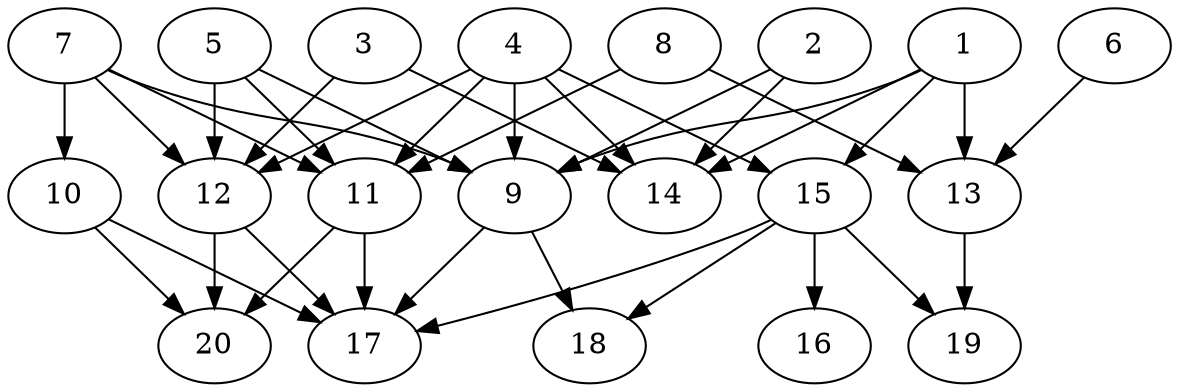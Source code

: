 // DAG automatically generated by daggen at Tue Jul 23 14:25:45 2019
// ./daggen --dot -n 20 --ccr 0.3 --fat 0.7 --regular 0.5 --density 0.6 --mindata 5242880 --maxdata 52428800 
digraph G {
  1 [size="148288853", alpha="0.05", expect_size="44486656"] 
  1 -> 9 [size ="44486656"]
  1 -> 13 [size ="44486656"]
  1 -> 14 [size ="44486656"]
  1 -> 15 [size ="44486656"]
  2 [size="87176533", alpha="0.02", expect_size="26152960"] 
  2 -> 9 [size ="26152960"]
  2 -> 14 [size ="26152960"]
  3 [size="88579413", alpha="0.04", expect_size="26573824"] 
  3 -> 12 [size ="26573824"]
  3 -> 14 [size ="26573824"]
  4 [size="152896853", alpha="0.05", expect_size="45869056"] 
  4 -> 9 [size ="45869056"]
  4 -> 11 [size ="45869056"]
  4 -> 12 [size ="45869056"]
  4 -> 14 [size ="45869056"]
  4 -> 15 [size ="45869056"]
  5 [size="122576213", alpha="0.08", expect_size="36772864"] 
  5 -> 9 [size ="36772864"]
  5 -> 11 [size ="36772864"]
  5 -> 12 [size ="36772864"]
  6 [size="140479147", alpha="0.16", expect_size="42143744"] 
  6 -> 13 [size ="42143744"]
  7 [size="72021333", alpha="0.17", expect_size="21606400"] 
  7 -> 9 [size ="21606400"]
  7 -> 10 [size ="21606400"]
  7 -> 11 [size ="21606400"]
  7 -> 12 [size ="21606400"]
  8 [size="41683627", alpha="0.09", expect_size="12505088"] 
  8 -> 11 [size ="12505088"]
  8 -> 13 [size ="12505088"]
  9 [size="147527680", alpha="0.11", expect_size="44258304"] 
  9 -> 17 [size ="44258304"]
  9 -> 18 [size ="44258304"]
  10 [size="72738133", alpha="0.01", expect_size="21821440"] 
  10 -> 17 [size ="21821440"]
  10 -> 20 [size ="21821440"]
  11 [size="143592107", alpha="0.01", expect_size="43077632"] 
  11 -> 17 [size ="43077632"]
  11 -> 20 [size ="43077632"]
  12 [size="26071040", alpha="0.10", expect_size="7821312"] 
  12 -> 17 [size ="7821312"]
  12 -> 20 [size ="7821312"]
  13 [size="39727787", alpha="0.15", expect_size="11918336"] 
  13 -> 19 [size ="11918336"]
  14 [size="73673387", alpha="0.01", expect_size="22102016"] 
  15 [size="115793920", alpha="0.14", expect_size="34738176"] 
  15 -> 16 [size ="34738176"]
  15 -> 17 [size ="34738176"]
  15 -> 18 [size ="34738176"]
  15 -> 19 [size ="34738176"]
  16 [size="20787200", alpha="0.17", expect_size="6236160"] 
  17 [size="150500693", alpha="0.14", expect_size="45150208"] 
  18 [size="129365333", alpha="0.04", expect_size="38809600"] 
  19 [size="40840533", alpha="0.01", expect_size="12252160"] 
  20 [size="129918293", alpha="0.09", expect_size="38975488"] 
}
